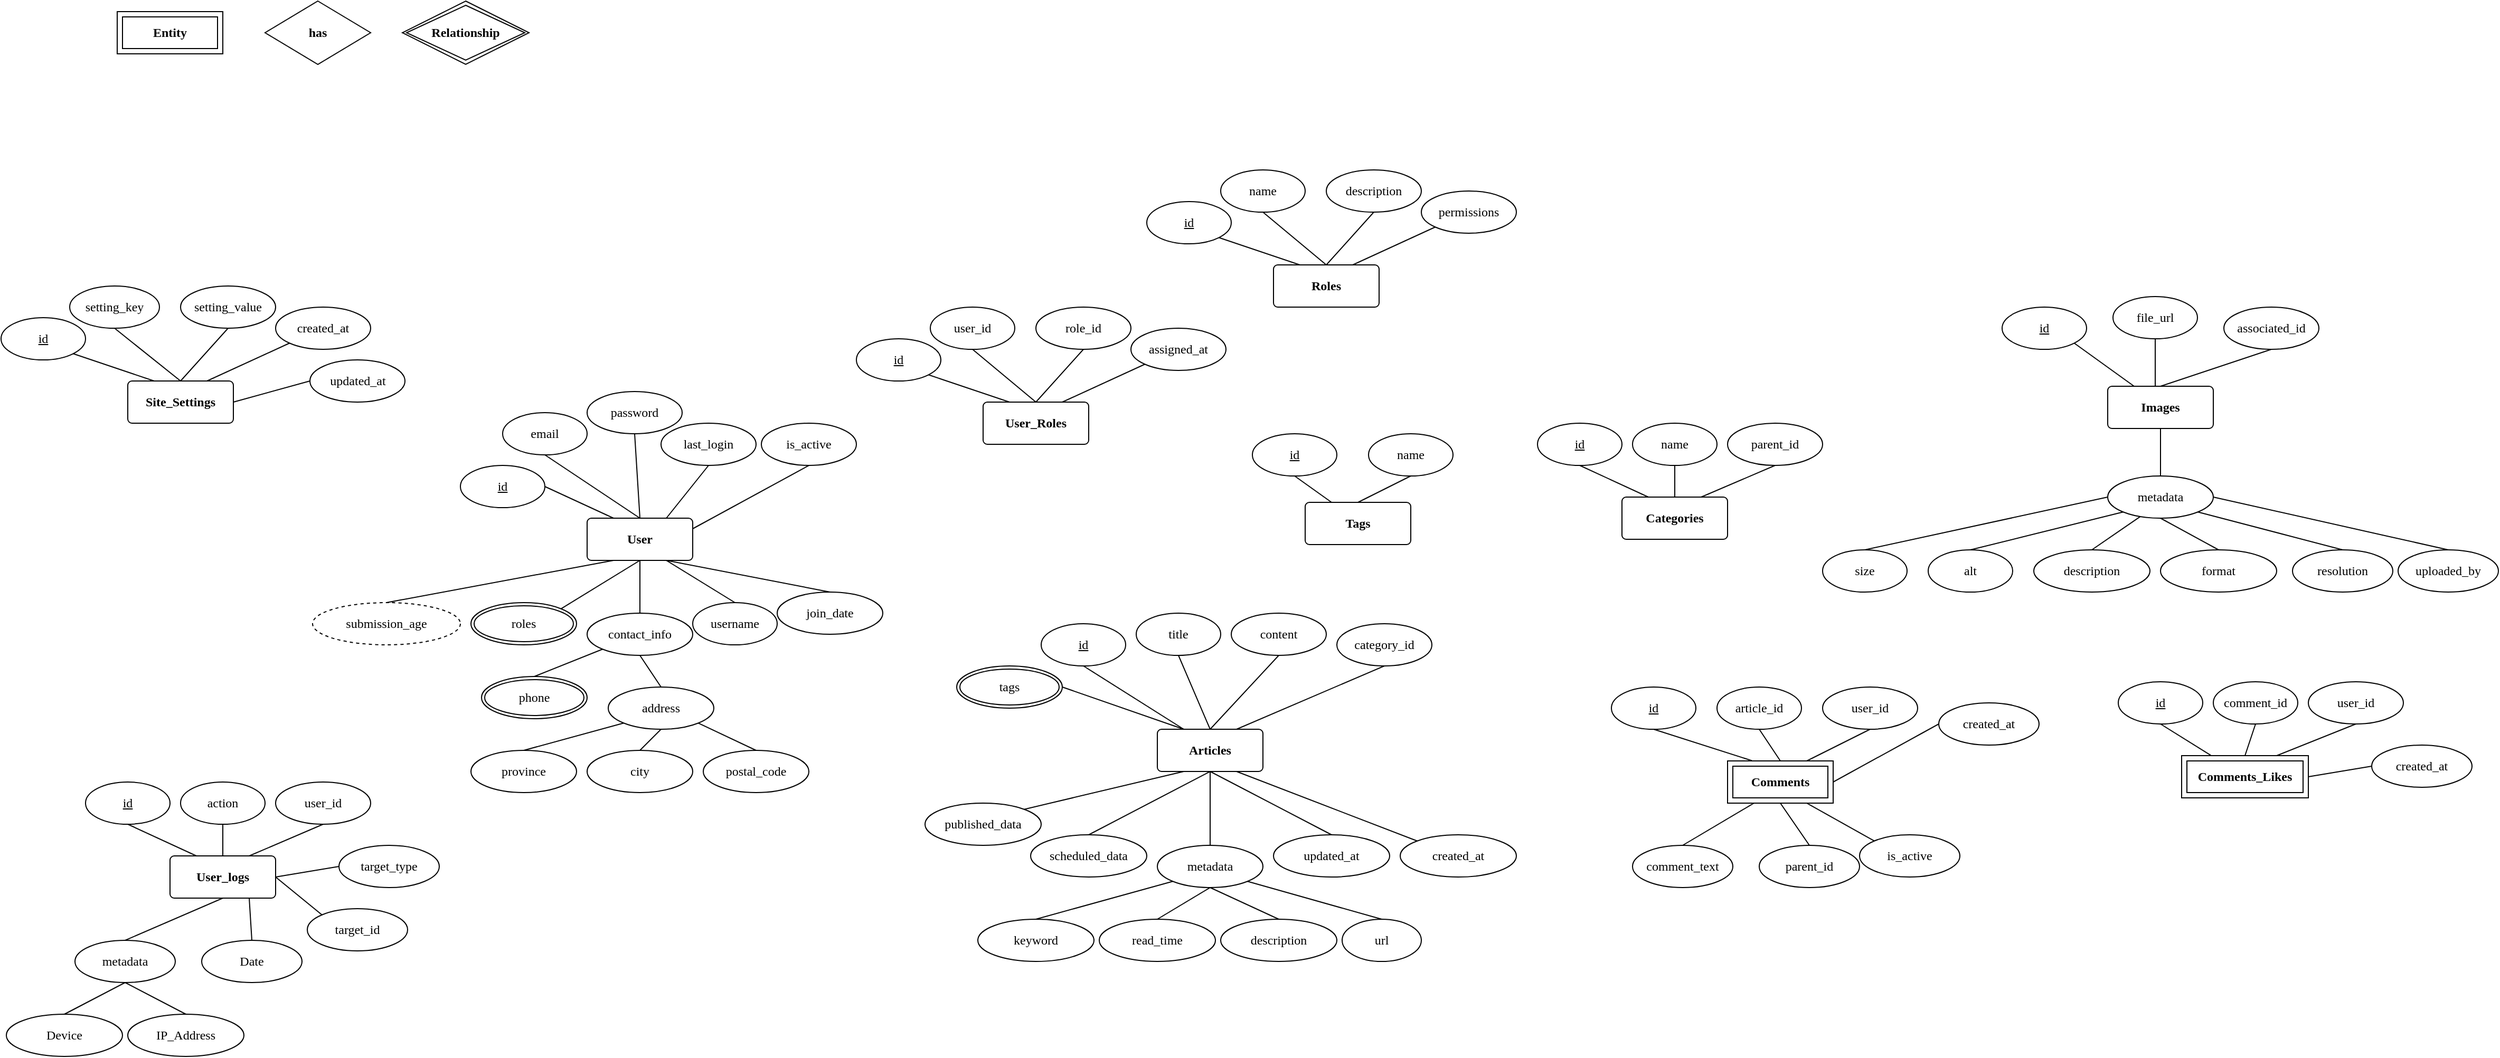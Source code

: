 <mxfile version="26.0.9">
  <diagram id="R2lEEEUBdFMjLlhIrx00" name="Page-1">
    <mxGraphModel dx="2868" dy="1672" grid="1" gridSize="10" guides="1" tooltips="1" connect="1" arrows="1" fold="1" page="1" pageScale="1" pageWidth="850" pageHeight="1100" math="0" shadow="0" extFonts="Permanent Marker^https://fonts.googleapis.com/css?family=Permanent+Marker">
      <root>
        <mxCell id="0" />
        <mxCell id="1" parent="0" />
        <mxCell id="jOvR67uO5jXxXAHMJat0-1" value="username" style="ellipse;whiteSpace=wrap;html=1;align=center;fontFamily=Comic Sans MS;" parent="1" vertex="1">
          <mxGeometry x="740" y="600" width="80" height="40" as="geometry" />
        </mxCell>
        <mxCell id="jOvR67uO5jXxXAHMJat0-2" value="Entity" style="shape=ext;margin=3;double=1;whiteSpace=wrap;html=1;align=center;fontFamily=Comic Sans MS;fontStyle=1" parent="1" vertex="1">
          <mxGeometry x="195" y="40" width="100" height="40" as="geometry" />
        </mxCell>
        <mxCell id="jOvR67uO5jXxXAHMJat0-3" value="User" style="rounded=1;arcSize=10;whiteSpace=wrap;html=1;align=center;fontFamily=Comic Sans MS;fontStyle=1" parent="1" vertex="1">
          <mxGeometry x="640" y="520" width="100" height="40" as="geometry" />
        </mxCell>
        <mxCell id="jOvR67uO5jXxXAHMJat0-4" value="id" style="ellipse;whiteSpace=wrap;html=1;align=center;fontStyle=4;fontFamily=Comic Sans MS;" parent="1" vertex="1">
          <mxGeometry x="520" y="470" width="80" height="40" as="geometry" />
        </mxCell>
        <mxCell id="jOvR67uO5jXxXAHMJat0-5" value="submission_age" style="ellipse;whiteSpace=wrap;html=1;align=center;dashed=1;fontFamily=Comic Sans MS;" parent="1" vertex="1">
          <mxGeometry x="380" y="600" width="140" height="40" as="geometry" />
        </mxCell>
        <mxCell id="jOvR67uO5jXxXAHMJat0-6" value="phone" style="ellipse;shape=doubleEllipse;margin=3;whiteSpace=wrap;html=1;align=center;fontFamily=Comic Sans MS;" parent="1" vertex="1">
          <mxGeometry x="540" y="670" width="100" height="40" as="geometry" />
        </mxCell>
        <mxCell id="jOvR67uO5jXxXAHMJat0-7" value="email" style="ellipse;whiteSpace=wrap;html=1;align=center;fontFamily=Comic Sans MS;" parent="1" vertex="1">
          <mxGeometry x="560" y="420" width="80" height="40" as="geometry" />
        </mxCell>
        <mxCell id="jOvR67uO5jXxXAHMJat0-9" value="roles" style="ellipse;shape=doubleEllipse;margin=3;whiteSpace=wrap;html=1;align=center;fontFamily=Comic Sans MS;" parent="1" vertex="1">
          <mxGeometry x="530" y="600" width="100" height="40" as="geometry" />
        </mxCell>
        <mxCell id="jOvR67uO5jXxXAHMJat0-10" value="contact_info" style="ellipse;whiteSpace=wrap;html=1;align=center;fontFamily=Comic Sans MS;" parent="1" vertex="1">
          <mxGeometry x="640" y="610" width="100" height="40" as="geometry" />
        </mxCell>
        <mxCell id="jOvR67uO5jXxXAHMJat0-11" value="address" style="ellipse;whiteSpace=wrap;html=1;align=center;fontFamily=Comic Sans MS;" parent="1" vertex="1">
          <mxGeometry x="660" y="680" width="100" height="40" as="geometry" />
        </mxCell>
        <mxCell id="jOvR67uO5jXxXAHMJat0-12" value="province" style="ellipse;whiteSpace=wrap;html=1;align=center;fontFamily=Comic Sans MS;" parent="1" vertex="1">
          <mxGeometry x="530" y="740" width="100" height="40" as="geometry" />
        </mxCell>
        <mxCell id="jOvR67uO5jXxXAHMJat0-13" value="city" style="ellipse;whiteSpace=wrap;html=1;align=center;fontFamily=Comic Sans MS;" parent="1" vertex="1">
          <mxGeometry x="640" y="740" width="100" height="40" as="geometry" />
        </mxCell>
        <mxCell id="jOvR67uO5jXxXAHMJat0-14" value="postal_code" style="ellipse;whiteSpace=wrap;html=1;align=center;fontFamily=Comic Sans MS;" parent="1" vertex="1">
          <mxGeometry x="750" y="740" width="100" height="40" as="geometry" />
        </mxCell>
        <mxCell id="jOvR67uO5jXxXAHMJat0-15" value="" style="endArrow=none;html=1;rounded=0;exitX=0.5;exitY=0;exitDx=0;exitDy=0;entryX=0;entryY=1;entryDx=0;entryDy=0;" parent="1" source="jOvR67uO5jXxXAHMJat0-12" target="jOvR67uO5jXxXAHMJat0-11" edge="1">
          <mxGeometry relative="1" as="geometry">
            <mxPoint x="680" y="670" as="sourcePoint" />
            <mxPoint x="840" y="670" as="targetPoint" />
          </mxGeometry>
        </mxCell>
        <mxCell id="jOvR67uO5jXxXAHMJat0-16" value="" style="endArrow=none;html=1;rounded=0;exitX=0.5;exitY=0;exitDx=0;exitDy=0;entryX=0.5;entryY=1;entryDx=0;entryDy=0;" parent="1" source="jOvR67uO5jXxXAHMJat0-13" target="jOvR67uO5jXxXAHMJat0-11" edge="1">
          <mxGeometry relative="1" as="geometry">
            <mxPoint x="800" y="760" as="sourcePoint" />
            <mxPoint x="960" y="760" as="targetPoint" />
          </mxGeometry>
        </mxCell>
        <mxCell id="jOvR67uO5jXxXAHMJat0-17" value="" style="endArrow=none;html=1;rounded=0;exitX=1;exitY=1;exitDx=0;exitDy=0;entryX=0.5;entryY=0;entryDx=0;entryDy=0;" parent="1" source="jOvR67uO5jXxXAHMJat0-11" target="jOvR67uO5jXxXAHMJat0-14" edge="1">
          <mxGeometry relative="1" as="geometry">
            <mxPoint x="680" y="670" as="sourcePoint" />
            <mxPoint x="840" y="670" as="targetPoint" />
          </mxGeometry>
        </mxCell>
        <mxCell id="jOvR67uO5jXxXAHMJat0-20" value="" style="endArrow=none;html=1;rounded=0;exitX=0.5;exitY=0;exitDx=0;exitDy=0;entryX=0;entryY=1;entryDx=0;entryDy=0;" parent="1" source="jOvR67uO5jXxXAHMJat0-6" target="jOvR67uO5jXxXAHMJat0-10" edge="1">
          <mxGeometry relative="1" as="geometry">
            <mxPoint x="650" y="680" as="sourcePoint" />
            <mxPoint x="810" y="680" as="targetPoint" />
          </mxGeometry>
        </mxCell>
        <mxCell id="jOvR67uO5jXxXAHMJat0-21" value="" style="endArrow=none;html=1;rounded=0;entryX=0.5;entryY=1;entryDx=0;entryDy=0;exitX=0.5;exitY=0;exitDx=0;exitDy=0;" parent="1" source="jOvR67uO5jXxXAHMJat0-11" target="jOvR67uO5jXxXAHMJat0-10" edge="1">
          <mxGeometry relative="1" as="geometry">
            <mxPoint x="650" y="680" as="sourcePoint" />
            <mxPoint x="810" y="680" as="targetPoint" />
          </mxGeometry>
        </mxCell>
        <mxCell id="jOvR67uO5jXxXAHMJat0-22" value="" style="endArrow=none;html=1;rounded=0;exitX=1;exitY=0;exitDx=0;exitDy=0;entryX=0.5;entryY=1;entryDx=0;entryDy=0;" parent="1" source="jOvR67uO5jXxXAHMJat0-9" target="jOvR67uO5jXxXAHMJat0-3" edge="1">
          <mxGeometry relative="1" as="geometry">
            <mxPoint x="730" y="590" as="sourcePoint" />
            <mxPoint x="890" y="590" as="targetPoint" />
          </mxGeometry>
        </mxCell>
        <mxCell id="jOvR67uO5jXxXAHMJat0-23" value="" style="endArrow=none;html=1;rounded=0;exitX=1;exitY=0.5;exitDx=0;exitDy=0;entryX=0.25;entryY=0;entryDx=0;entryDy=0;" parent="1" source="jOvR67uO5jXxXAHMJat0-4" target="jOvR67uO5jXxXAHMJat0-3" edge="1">
          <mxGeometry relative="1" as="geometry">
            <mxPoint x="730" y="590" as="sourcePoint" />
            <mxPoint x="890" y="590" as="targetPoint" />
          </mxGeometry>
        </mxCell>
        <mxCell id="jOvR67uO5jXxXAHMJat0-25" value="" style="endArrow=none;html=1;rounded=0;exitX=0.5;exitY=1;exitDx=0;exitDy=0;entryX=0.5;entryY=0;entryDx=0;entryDy=0;" parent="1" source="jOvR67uO5jXxXAHMJat0-7" target="jOvR67uO5jXxXAHMJat0-3" edge="1">
          <mxGeometry relative="1" as="geometry">
            <mxPoint x="730" y="650" as="sourcePoint" />
            <mxPoint x="890" y="650" as="targetPoint" />
          </mxGeometry>
        </mxCell>
        <mxCell id="jOvR67uO5jXxXAHMJat0-26" value="" style="endArrow=none;html=1;rounded=0;exitX=0.5;exitY=1;exitDx=0;exitDy=0;" parent="1" source="jOvR67uO5jXxXAHMJat0-3" target="jOvR67uO5jXxXAHMJat0-10" edge="1">
          <mxGeometry relative="1" as="geometry">
            <mxPoint x="730" y="710" as="sourcePoint" />
            <mxPoint x="890" y="710" as="targetPoint" />
          </mxGeometry>
        </mxCell>
        <mxCell id="jOvR67uO5jXxXAHMJat0-27" value="" style="endArrow=none;html=1;rounded=0;exitX=0.75;exitY=1;exitDx=0;exitDy=0;entryX=0.5;entryY=0;entryDx=0;entryDy=0;" parent="1" source="jOvR67uO5jXxXAHMJat0-3" target="jOvR67uO5jXxXAHMJat0-1" edge="1">
          <mxGeometry relative="1" as="geometry">
            <mxPoint x="730" y="590" as="sourcePoint" />
            <mxPoint x="890" y="590" as="targetPoint" />
          </mxGeometry>
        </mxCell>
        <mxCell id="jOvR67uO5jXxXAHMJat0-28" value="is_active" style="ellipse;whiteSpace=wrap;html=1;align=center;fontFamily=Comic Sans MS;" parent="1" vertex="1">
          <mxGeometry x="805" y="430" width="90" height="40" as="geometry" />
        </mxCell>
        <mxCell id="jOvR67uO5jXxXAHMJat0-29" value="last_login" style="ellipse;whiteSpace=wrap;html=1;align=center;fontFamily=Comic Sans MS;" parent="1" vertex="1">
          <mxGeometry x="710" y="430" width="90" height="40" as="geometry" />
        </mxCell>
        <mxCell id="jOvR67uO5jXxXAHMJat0-30" value="" style="endArrow=none;html=1;rounded=0;exitX=0.75;exitY=0;exitDx=0;exitDy=0;entryX=0.5;entryY=1;entryDx=0;entryDy=0;" parent="1" source="jOvR67uO5jXxXAHMJat0-3" target="jOvR67uO5jXxXAHMJat0-29" edge="1">
          <mxGeometry relative="1" as="geometry">
            <mxPoint x="660" y="590" as="sourcePoint" />
            <mxPoint x="820" y="590" as="targetPoint" />
          </mxGeometry>
        </mxCell>
        <mxCell id="jOvR67uO5jXxXAHMJat0-31" value="" style="endArrow=none;html=1;rounded=0;entryX=0.5;entryY=1;entryDx=0;entryDy=0;exitX=1;exitY=0.25;exitDx=0;exitDy=0;" parent="1" source="jOvR67uO5jXxXAHMJat0-3" target="jOvR67uO5jXxXAHMJat0-28" edge="1">
          <mxGeometry relative="1" as="geometry">
            <mxPoint x="740" y="520" as="sourcePoint" />
            <mxPoint x="820" y="590" as="targetPoint" />
          </mxGeometry>
        </mxCell>
        <mxCell id="jOvR67uO5jXxXAHMJat0-32" value="password" style="ellipse;whiteSpace=wrap;html=1;align=center;fontFamily=Comic Sans MS;" parent="1" vertex="1">
          <mxGeometry x="640" y="400" width="90" height="40" as="geometry" />
        </mxCell>
        <mxCell id="jOvR67uO5jXxXAHMJat0-33" value="" style="endArrow=none;html=1;rounded=0;exitX=0.5;exitY=1;exitDx=0;exitDy=0;entryX=0.5;entryY=0;entryDx=0;entryDy=0;" parent="1" source="jOvR67uO5jXxXAHMJat0-32" target="jOvR67uO5jXxXAHMJat0-3" edge="1">
          <mxGeometry relative="1" as="geometry">
            <mxPoint x="610" y="590" as="sourcePoint" />
            <mxPoint x="770" y="590" as="targetPoint" />
          </mxGeometry>
        </mxCell>
        <mxCell id="jOvR67uO5jXxXAHMJat0-34" value="join_date" style="ellipse;whiteSpace=wrap;html=1;align=center;fontFamily=Comic Sans MS;" parent="1" vertex="1">
          <mxGeometry x="820" y="590" width="100" height="40" as="geometry" />
        </mxCell>
        <mxCell id="jOvR67uO5jXxXAHMJat0-35" value="" style="endArrow=none;html=1;rounded=0;entryX=0.5;entryY=0;entryDx=0;entryDy=0;exitX=0.75;exitY=1;exitDx=0;exitDy=0;" parent="1" source="jOvR67uO5jXxXAHMJat0-3" target="jOvR67uO5jXxXAHMJat0-34" edge="1">
          <mxGeometry relative="1" as="geometry">
            <mxPoint x="610" y="590" as="sourcePoint" />
            <mxPoint x="770" y="590" as="targetPoint" />
          </mxGeometry>
        </mxCell>
        <mxCell id="jOvR67uO5jXxXAHMJat0-36" value="" style="endArrow=none;html=1;rounded=0;exitX=0.5;exitY=0;exitDx=0;exitDy=0;entryX=0.25;entryY=1;entryDx=0;entryDy=0;" parent="1" source="jOvR67uO5jXxXAHMJat0-5" target="jOvR67uO5jXxXAHMJat0-3" edge="1">
          <mxGeometry relative="1" as="geometry">
            <mxPoint x="610" y="590" as="sourcePoint" />
            <mxPoint x="770" y="590" as="targetPoint" />
          </mxGeometry>
        </mxCell>
        <mxCell id="jOvR67uO5jXxXAHMJat0-37" value="Roles" style="rounded=1;arcSize=10;whiteSpace=wrap;html=1;align=center;fontFamily=Comic Sans MS;fontStyle=1" parent="1" vertex="1">
          <mxGeometry x="1290" y="280" width="100" height="40" as="geometry" />
        </mxCell>
        <mxCell id="jOvR67uO5jXxXAHMJat0-38" value="id" style="ellipse;whiteSpace=wrap;html=1;align=center;fontStyle=4;fontFamily=Comic Sans MS;" parent="1" vertex="1">
          <mxGeometry x="1170" y="220" width="80" height="40" as="geometry" />
        </mxCell>
        <mxCell id="jOvR67uO5jXxXAHMJat0-39" value="name" style="ellipse;whiteSpace=wrap;html=1;align=center;fontFamily=Comic Sans MS;" parent="1" vertex="1">
          <mxGeometry x="1240" y="190" width="80" height="40" as="geometry" />
        </mxCell>
        <mxCell id="jOvR67uO5jXxXAHMJat0-40" value="description" style="ellipse;whiteSpace=wrap;html=1;align=center;fontFamily=Comic Sans MS;" parent="1" vertex="1">
          <mxGeometry x="1340" y="190" width="90" height="40" as="geometry" />
        </mxCell>
        <mxCell id="jOvR67uO5jXxXAHMJat0-41" value="permissions" style="ellipse;whiteSpace=wrap;html=1;align=center;fontFamily=Comic Sans MS;" parent="1" vertex="1">
          <mxGeometry x="1430" y="210" width="90" height="40" as="geometry" />
        </mxCell>
        <mxCell id="jOvR67uO5jXxXAHMJat0-42" value="" style="endArrow=none;html=1;rounded=0;exitX=1;exitY=1;exitDx=0;exitDy=0;entryX=0.25;entryY=0;entryDx=0;entryDy=0;" parent="1" source="jOvR67uO5jXxXAHMJat0-38" target="jOvR67uO5jXxXAHMJat0-37" edge="1">
          <mxGeometry relative="1" as="geometry">
            <mxPoint x="1140" y="360" as="sourcePoint" />
            <mxPoint x="1300" y="360" as="targetPoint" />
          </mxGeometry>
        </mxCell>
        <mxCell id="jOvR67uO5jXxXAHMJat0-43" value="" style="endArrow=none;html=1;rounded=0;exitX=0.5;exitY=1;exitDx=0;exitDy=0;entryX=0.5;entryY=0;entryDx=0;entryDy=0;" parent="1" source="jOvR67uO5jXxXAHMJat0-39" target="jOvR67uO5jXxXAHMJat0-37" edge="1">
          <mxGeometry relative="1" as="geometry">
            <mxPoint x="1140" y="360" as="sourcePoint" />
            <mxPoint x="1300" y="360" as="targetPoint" />
          </mxGeometry>
        </mxCell>
        <mxCell id="jOvR67uO5jXxXAHMJat0-44" value="" style="endArrow=none;html=1;rounded=0;entryX=0.5;entryY=1;entryDx=0;entryDy=0;exitX=0.5;exitY=0;exitDx=0;exitDy=0;" parent="1" source="jOvR67uO5jXxXAHMJat0-37" target="jOvR67uO5jXxXAHMJat0-40" edge="1">
          <mxGeometry relative="1" as="geometry">
            <mxPoint x="1140" y="360" as="sourcePoint" />
            <mxPoint x="1300" y="360" as="targetPoint" />
          </mxGeometry>
        </mxCell>
        <mxCell id="jOvR67uO5jXxXAHMJat0-45" value="" style="endArrow=none;html=1;rounded=0;entryX=0;entryY=1;entryDx=0;entryDy=0;exitX=0.75;exitY=0;exitDx=0;exitDy=0;" parent="1" source="jOvR67uO5jXxXAHMJat0-37" target="jOvR67uO5jXxXAHMJat0-41" edge="1">
          <mxGeometry relative="1" as="geometry">
            <mxPoint x="1140" y="360" as="sourcePoint" />
            <mxPoint x="1300" y="360" as="targetPoint" />
          </mxGeometry>
        </mxCell>
        <mxCell id="jOvR67uO5jXxXAHMJat0-48" value="has" style="shape=rhombus;perimeter=rhombusPerimeter;whiteSpace=wrap;html=1;align=center;fontFamily=Comic Sans MS;fontStyle=1" parent="1" vertex="1">
          <mxGeometry x="335" y="30" width="100" height="60" as="geometry" />
        </mxCell>
        <mxCell id="GzMsUE32m4eeHW1KoEyY-1" value="Articles" style="rounded=1;arcSize=10;whiteSpace=wrap;html=1;align=center;fontFamily=Comic Sans MS;fontStyle=1" vertex="1" parent="1">
          <mxGeometry x="1180" y="720" width="100" height="40" as="geometry" />
        </mxCell>
        <mxCell id="GzMsUE32m4eeHW1KoEyY-2" value="category_id" style="ellipse;whiteSpace=wrap;html=1;align=center;fontFamily=Comic Sans MS;" vertex="1" parent="1">
          <mxGeometry x="1350" y="620" width="90" height="40" as="geometry" />
        </mxCell>
        <mxCell id="GzMsUE32m4eeHW1KoEyY-3" value="content" style="ellipse;whiteSpace=wrap;html=1;align=center;fontFamily=Comic Sans MS;" vertex="1" parent="1">
          <mxGeometry x="1250" y="610" width="90" height="40" as="geometry" />
        </mxCell>
        <mxCell id="GzMsUE32m4eeHW1KoEyY-4" value="title" style="ellipse;whiteSpace=wrap;html=1;align=center;fontFamily=Comic Sans MS;" vertex="1" parent="1">
          <mxGeometry x="1160" y="610" width="80" height="40" as="geometry" />
        </mxCell>
        <mxCell id="GzMsUE32m4eeHW1KoEyY-5" value="id" style="ellipse;whiteSpace=wrap;html=1;align=center;fontStyle=4;fontFamily=Comic Sans MS;" vertex="1" parent="1">
          <mxGeometry x="1070" y="620" width="80" height="40" as="geometry" />
        </mxCell>
        <mxCell id="GzMsUE32m4eeHW1KoEyY-6" value="tags" style="ellipse;shape=doubleEllipse;margin=3;whiteSpace=wrap;html=1;align=center;fontFamily=Comic Sans MS;" vertex="1" parent="1">
          <mxGeometry x="990" y="660" width="100" height="40" as="geometry" />
        </mxCell>
        <mxCell id="GzMsUE32m4eeHW1KoEyY-8" value="published_data" style="ellipse;whiteSpace=wrap;html=1;align=center;fontFamily=Comic Sans MS;" vertex="1" parent="1">
          <mxGeometry x="960" y="790" width="110" height="40" as="geometry" />
        </mxCell>
        <mxCell id="GzMsUE32m4eeHW1KoEyY-9" value="scheduled_data" style="ellipse;whiteSpace=wrap;html=1;align=center;fontFamily=Comic Sans MS;" vertex="1" parent="1">
          <mxGeometry x="1060" y="820" width="110" height="40" as="geometry" />
        </mxCell>
        <mxCell id="GzMsUE32m4eeHW1KoEyY-11" value="keyword" style="ellipse;whiteSpace=wrap;html=1;align=center;fontFamily=Comic Sans MS;" vertex="1" parent="1">
          <mxGeometry x="1010" y="900" width="110" height="40" as="geometry" />
        </mxCell>
        <mxCell id="GzMsUE32m4eeHW1KoEyY-12" value="read_time" style="ellipse;whiteSpace=wrap;html=1;align=center;fontFamily=Comic Sans MS;" vertex="1" parent="1">
          <mxGeometry x="1125" y="900" width="110" height="40" as="geometry" />
        </mxCell>
        <mxCell id="GzMsUE32m4eeHW1KoEyY-13" value="metadata" style="ellipse;whiteSpace=wrap;html=1;align=center;fontFamily=Comic Sans MS;" vertex="1" parent="1">
          <mxGeometry x="1180" y="830" width="100" height="40" as="geometry" />
        </mxCell>
        <mxCell id="GzMsUE32m4eeHW1KoEyY-14" value="description" style="ellipse;whiteSpace=wrap;html=1;align=center;fontFamily=Comic Sans MS;" vertex="1" parent="1">
          <mxGeometry x="1240" y="900" width="110" height="40" as="geometry" />
        </mxCell>
        <mxCell id="GzMsUE32m4eeHW1KoEyY-15" value="url" style="ellipse;whiteSpace=wrap;html=1;align=center;fontFamily=Comic Sans MS;" vertex="1" parent="1">
          <mxGeometry x="1355" y="900" width="75" height="40" as="geometry" />
        </mxCell>
        <mxCell id="GzMsUE32m4eeHW1KoEyY-16" value="" style="endArrow=none;html=1;rounded=0;exitX=0.5;exitY=0;exitDx=0;exitDy=0;entryX=0;entryY=1;entryDx=0;entryDy=0;" edge="1" parent="1" source="GzMsUE32m4eeHW1KoEyY-11" target="GzMsUE32m4eeHW1KoEyY-13">
          <mxGeometry relative="1" as="geometry">
            <mxPoint x="1200" y="720" as="sourcePoint" />
            <mxPoint x="1360" y="720" as="targetPoint" />
          </mxGeometry>
        </mxCell>
        <mxCell id="GzMsUE32m4eeHW1KoEyY-17" value="" style="endArrow=none;html=1;rounded=0;exitX=0.5;exitY=0;exitDx=0;exitDy=0;entryX=0.5;entryY=1;entryDx=0;entryDy=0;" edge="1" parent="1" source="GzMsUE32m4eeHW1KoEyY-12" target="GzMsUE32m4eeHW1KoEyY-13">
          <mxGeometry relative="1" as="geometry">
            <mxPoint x="1200" y="720" as="sourcePoint" />
            <mxPoint x="1360" y="720" as="targetPoint" />
          </mxGeometry>
        </mxCell>
        <mxCell id="GzMsUE32m4eeHW1KoEyY-18" value="" style="endArrow=none;html=1;rounded=0;exitX=0.5;exitY=1;exitDx=0;exitDy=0;entryX=0.5;entryY=0;entryDx=0;entryDy=0;" edge="1" parent="1" source="GzMsUE32m4eeHW1KoEyY-13" target="GzMsUE32m4eeHW1KoEyY-14">
          <mxGeometry relative="1" as="geometry">
            <mxPoint x="1200" y="720" as="sourcePoint" />
            <mxPoint x="1360" y="720" as="targetPoint" />
          </mxGeometry>
        </mxCell>
        <mxCell id="GzMsUE32m4eeHW1KoEyY-19" value="" style="endArrow=none;html=1;rounded=0;exitX=1;exitY=1;exitDx=0;exitDy=0;entryX=0.5;entryY=0;entryDx=0;entryDy=0;" edge="1" parent="1" source="GzMsUE32m4eeHW1KoEyY-13" target="GzMsUE32m4eeHW1KoEyY-15">
          <mxGeometry relative="1" as="geometry">
            <mxPoint x="1200" y="720" as="sourcePoint" />
            <mxPoint x="1360" y="720" as="targetPoint" />
          </mxGeometry>
        </mxCell>
        <mxCell id="GzMsUE32m4eeHW1KoEyY-20" value="updated_at" style="ellipse;whiteSpace=wrap;html=1;align=center;fontFamily=Comic Sans MS;" vertex="1" parent="1">
          <mxGeometry x="1290" y="820" width="110" height="40" as="geometry" />
        </mxCell>
        <mxCell id="GzMsUE32m4eeHW1KoEyY-21" value="created_at" style="ellipse;whiteSpace=wrap;html=1;align=center;fontFamily=Comic Sans MS;" vertex="1" parent="1">
          <mxGeometry x="1410" y="820" width="110" height="40" as="geometry" />
        </mxCell>
        <mxCell id="GzMsUE32m4eeHW1KoEyY-23" value="" style="endArrow=none;html=1;rounded=0;entryX=0.5;entryY=1;entryDx=0;entryDy=0;exitX=0.5;exitY=0;exitDx=0;exitDy=0;" edge="1" parent="1" source="GzMsUE32m4eeHW1KoEyY-13" target="GzMsUE32m4eeHW1KoEyY-1">
          <mxGeometry relative="1" as="geometry">
            <mxPoint x="1060" y="760" as="sourcePoint" />
            <mxPoint x="1220" y="760" as="targetPoint" />
          </mxGeometry>
        </mxCell>
        <mxCell id="GzMsUE32m4eeHW1KoEyY-24" value="" style="endArrow=none;html=1;rounded=0;entryX=0.5;entryY=1;entryDx=0;entryDy=0;exitX=0.5;exitY=0;exitDx=0;exitDy=0;" edge="1" parent="1" source="GzMsUE32m4eeHW1KoEyY-9" target="GzMsUE32m4eeHW1KoEyY-1">
          <mxGeometry relative="1" as="geometry">
            <mxPoint x="1160" y="800" as="sourcePoint" />
            <mxPoint x="1270" y="780" as="targetPoint" />
          </mxGeometry>
        </mxCell>
        <mxCell id="GzMsUE32m4eeHW1KoEyY-25" value="" style="endArrow=none;html=1;rounded=0;exitX=1;exitY=0;exitDx=0;exitDy=0;entryX=0.25;entryY=1;entryDx=0;entryDy=0;" edge="1" parent="1" source="GzMsUE32m4eeHW1KoEyY-8" target="GzMsUE32m4eeHW1KoEyY-1">
          <mxGeometry relative="1" as="geometry">
            <mxPoint x="1110" y="780" as="sourcePoint" />
            <mxPoint x="1270" y="780" as="targetPoint" />
          </mxGeometry>
        </mxCell>
        <mxCell id="GzMsUE32m4eeHW1KoEyY-28" value="" style="endArrow=none;html=1;rounded=0;entryX=0.5;entryY=0;entryDx=0;entryDy=0;exitX=0.5;exitY=1;exitDx=0;exitDy=0;" edge="1" parent="1" source="GzMsUE32m4eeHW1KoEyY-1" target="GzMsUE32m4eeHW1KoEyY-20">
          <mxGeometry relative="1" as="geometry">
            <mxPoint x="1110" y="780" as="sourcePoint" />
            <mxPoint x="1270" y="780" as="targetPoint" />
          </mxGeometry>
        </mxCell>
        <mxCell id="GzMsUE32m4eeHW1KoEyY-29" value="" style="endArrow=none;html=1;rounded=0;entryX=0;entryY=0;entryDx=0;entryDy=0;exitX=0.75;exitY=1;exitDx=0;exitDy=0;" edge="1" parent="1" source="GzMsUE32m4eeHW1KoEyY-1" target="GzMsUE32m4eeHW1KoEyY-21">
          <mxGeometry relative="1" as="geometry">
            <mxPoint x="1110" y="780" as="sourcePoint" />
            <mxPoint x="1270" y="780" as="targetPoint" />
          </mxGeometry>
        </mxCell>
        <mxCell id="GzMsUE32m4eeHW1KoEyY-30" value="" style="endArrow=none;html=1;rounded=0;exitX=0.5;exitY=1;exitDx=0;exitDy=0;entryX=0.25;entryY=0;entryDx=0;entryDy=0;" edge="1" parent="1" source="GzMsUE32m4eeHW1KoEyY-5" target="GzMsUE32m4eeHW1KoEyY-1">
          <mxGeometry relative="1" as="geometry">
            <mxPoint x="1110" y="780" as="sourcePoint" />
            <mxPoint x="1270" y="780" as="targetPoint" />
          </mxGeometry>
        </mxCell>
        <mxCell id="GzMsUE32m4eeHW1KoEyY-31" value="" style="endArrow=none;html=1;rounded=0;exitX=1;exitY=0.5;exitDx=0;exitDy=0;entryX=0.25;entryY=0;entryDx=0;entryDy=0;" edge="1" parent="1" source="GzMsUE32m4eeHW1KoEyY-6" target="GzMsUE32m4eeHW1KoEyY-1">
          <mxGeometry relative="1" as="geometry">
            <mxPoint x="1110" y="780" as="sourcePoint" />
            <mxPoint x="1270" y="780" as="targetPoint" />
          </mxGeometry>
        </mxCell>
        <mxCell id="GzMsUE32m4eeHW1KoEyY-32" value="" style="endArrow=none;html=1;rounded=0;exitX=0.5;exitY=1;exitDx=0;exitDy=0;entryX=0.5;entryY=0;entryDx=0;entryDy=0;" edge="1" parent="1" source="GzMsUE32m4eeHW1KoEyY-4" target="GzMsUE32m4eeHW1KoEyY-1">
          <mxGeometry relative="1" as="geometry">
            <mxPoint x="1110" y="780" as="sourcePoint" />
            <mxPoint x="1270" y="780" as="targetPoint" />
          </mxGeometry>
        </mxCell>
        <mxCell id="GzMsUE32m4eeHW1KoEyY-33" value="" style="endArrow=none;html=1;rounded=0;entryX=0.5;entryY=1;entryDx=0;entryDy=0;exitX=0.5;exitY=0;exitDx=0;exitDy=0;" edge="1" parent="1" source="GzMsUE32m4eeHW1KoEyY-1" target="GzMsUE32m4eeHW1KoEyY-3">
          <mxGeometry relative="1" as="geometry">
            <mxPoint x="1110" y="780" as="sourcePoint" />
            <mxPoint x="1270" y="780" as="targetPoint" />
          </mxGeometry>
        </mxCell>
        <mxCell id="GzMsUE32m4eeHW1KoEyY-34" value="" style="endArrow=none;html=1;rounded=0;entryX=0.5;entryY=1;entryDx=0;entryDy=0;exitX=0.75;exitY=0;exitDx=0;exitDy=0;" edge="1" parent="1" source="GzMsUE32m4eeHW1KoEyY-1" target="GzMsUE32m4eeHW1KoEyY-2">
          <mxGeometry relative="1" as="geometry">
            <mxPoint x="1110" y="780" as="sourcePoint" />
            <mxPoint x="1270" y="780" as="targetPoint" />
          </mxGeometry>
        </mxCell>
        <mxCell id="GzMsUE32m4eeHW1KoEyY-35" value="Categories" style="rounded=1;arcSize=10;whiteSpace=wrap;html=1;align=center;fontFamily=Comic Sans MS;fontStyle=1" vertex="1" parent="1">
          <mxGeometry x="1620" y="500" width="100" height="40" as="geometry" />
        </mxCell>
        <mxCell id="GzMsUE32m4eeHW1KoEyY-36" value="id" style="ellipse;whiteSpace=wrap;html=1;align=center;fontStyle=4;fontFamily=Comic Sans MS;" vertex="1" parent="1">
          <mxGeometry x="1540" y="430" width="80" height="40" as="geometry" />
        </mxCell>
        <mxCell id="GzMsUE32m4eeHW1KoEyY-37" value="name" style="ellipse;whiteSpace=wrap;html=1;align=center;fontFamily=Comic Sans MS;" vertex="1" parent="1">
          <mxGeometry x="1630" y="430" width="80" height="40" as="geometry" />
        </mxCell>
        <mxCell id="GzMsUE32m4eeHW1KoEyY-38" value="parent_id" style="ellipse;whiteSpace=wrap;html=1;align=center;fontFamily=Comic Sans MS;" vertex="1" parent="1">
          <mxGeometry x="1720" y="430" width="90" height="40" as="geometry" />
        </mxCell>
        <mxCell id="GzMsUE32m4eeHW1KoEyY-39" value="" style="endArrow=none;html=1;rounded=0;exitX=0.5;exitY=1;exitDx=0;exitDy=0;entryX=0.25;entryY=0;entryDx=0;entryDy=0;" edge="1" parent="1" source="GzMsUE32m4eeHW1KoEyY-36" target="GzMsUE32m4eeHW1KoEyY-35">
          <mxGeometry relative="1" as="geometry">
            <mxPoint x="1450" y="560" as="sourcePoint" />
            <mxPoint x="1610" y="560" as="targetPoint" />
          </mxGeometry>
        </mxCell>
        <mxCell id="GzMsUE32m4eeHW1KoEyY-40" value="" style="endArrow=none;html=1;rounded=0;entryX=0.5;entryY=1;entryDx=0;entryDy=0;exitX=0.5;exitY=0;exitDx=0;exitDy=0;" edge="1" parent="1" source="GzMsUE32m4eeHW1KoEyY-35" target="GzMsUE32m4eeHW1KoEyY-37">
          <mxGeometry relative="1" as="geometry">
            <mxPoint x="1290" y="680" as="sourcePoint" />
            <mxPoint x="1450" y="680" as="targetPoint" />
          </mxGeometry>
        </mxCell>
        <mxCell id="GzMsUE32m4eeHW1KoEyY-41" value="" style="endArrow=none;html=1;rounded=0;entryX=0.5;entryY=1;entryDx=0;entryDy=0;exitX=0.75;exitY=0;exitDx=0;exitDy=0;" edge="1" parent="1" source="GzMsUE32m4eeHW1KoEyY-35" target="GzMsUE32m4eeHW1KoEyY-38">
          <mxGeometry relative="1" as="geometry">
            <mxPoint x="1290" y="680" as="sourcePoint" />
            <mxPoint x="1450" y="680" as="targetPoint" />
          </mxGeometry>
        </mxCell>
        <mxCell id="GzMsUE32m4eeHW1KoEyY-43" value="id" style="ellipse;whiteSpace=wrap;html=1;align=center;fontStyle=4;fontFamily=Comic Sans MS;" vertex="1" parent="1">
          <mxGeometry x="1610" y="680" width="80" height="40" as="geometry" />
        </mxCell>
        <mxCell id="GzMsUE32m4eeHW1KoEyY-44" value="article_id" style="ellipse;whiteSpace=wrap;html=1;align=center;fontFamily=Comic Sans MS;" vertex="1" parent="1">
          <mxGeometry x="1710" y="680" width="80" height="40" as="geometry" />
        </mxCell>
        <mxCell id="GzMsUE32m4eeHW1KoEyY-45" value="user_id" style="ellipse;whiteSpace=wrap;html=1;align=center;fontFamily=Comic Sans MS;" vertex="1" parent="1">
          <mxGeometry x="1810" y="680" width="90" height="40" as="geometry" />
        </mxCell>
        <mxCell id="GzMsUE32m4eeHW1KoEyY-46" value="" style="endArrow=none;html=1;rounded=0;exitX=0.5;exitY=1;exitDx=0;exitDy=0;entryX=0.23;entryY=-0.007;entryDx=0;entryDy=0;entryPerimeter=0;" edge="1" source="GzMsUE32m4eeHW1KoEyY-43" target="GzMsUE32m4eeHW1KoEyY-95" parent="1">
          <mxGeometry relative="1" as="geometry">
            <mxPoint x="1550" y="810" as="sourcePoint" />
            <mxPoint x="1745" y="750" as="targetPoint" />
          </mxGeometry>
        </mxCell>
        <mxCell id="GzMsUE32m4eeHW1KoEyY-47" value="" style="endArrow=none;html=1;rounded=0;entryX=0.5;entryY=1;entryDx=0;entryDy=0;exitX=0.5;exitY=0;exitDx=0;exitDy=0;" edge="1" source="GzMsUE32m4eeHW1KoEyY-95" target="GzMsUE32m4eeHW1KoEyY-44" parent="1">
          <mxGeometry relative="1" as="geometry">
            <mxPoint x="1770" y="750" as="sourcePoint" />
            <mxPoint x="1550" y="930" as="targetPoint" />
          </mxGeometry>
        </mxCell>
        <mxCell id="GzMsUE32m4eeHW1KoEyY-48" value="" style="endArrow=none;html=1;rounded=0;entryX=0.5;entryY=1;entryDx=0;entryDy=0;exitX=0.75;exitY=0;exitDx=0;exitDy=0;" edge="1" source="GzMsUE32m4eeHW1KoEyY-95" target="GzMsUE32m4eeHW1KoEyY-45" parent="1">
          <mxGeometry relative="1" as="geometry">
            <mxPoint x="1795" y="750" as="sourcePoint" />
            <mxPoint x="1550" y="930" as="targetPoint" />
          </mxGeometry>
        </mxCell>
        <mxCell id="GzMsUE32m4eeHW1KoEyY-49" value="comment_text" style="ellipse;whiteSpace=wrap;html=1;align=center;fontFamily=Comic Sans MS;" vertex="1" parent="1">
          <mxGeometry x="1630" y="830" width="95" height="40" as="geometry" />
        </mxCell>
        <mxCell id="GzMsUE32m4eeHW1KoEyY-50" value="created_at" style="ellipse;whiteSpace=wrap;html=1;align=center;fontFamily=Comic Sans MS;" vertex="1" parent="1">
          <mxGeometry x="1920" y="695" width="95" height="40" as="geometry" />
        </mxCell>
        <mxCell id="GzMsUE32m4eeHW1KoEyY-51" value="is_active" style="ellipse;whiteSpace=wrap;html=1;align=center;fontFamily=Comic Sans MS;" vertex="1" parent="1">
          <mxGeometry x="1845" y="820" width="95" height="40" as="geometry" />
        </mxCell>
        <mxCell id="GzMsUE32m4eeHW1KoEyY-52" value="parent_id" style="ellipse;whiteSpace=wrap;html=1;align=center;fontFamily=Comic Sans MS;" vertex="1" parent="1">
          <mxGeometry x="1750" y="830" width="95" height="40" as="geometry" />
        </mxCell>
        <mxCell id="GzMsUE32m4eeHW1KoEyY-53" value="" style="endArrow=none;html=1;rounded=0;entryX=0;entryY=0.5;entryDx=0;entryDy=0;exitX=1;exitY=0.5;exitDx=0;exitDy=0;" edge="1" parent="1" source="GzMsUE32m4eeHW1KoEyY-95" target="GzMsUE32m4eeHW1KoEyY-50">
          <mxGeometry relative="1" as="geometry">
            <mxPoint x="1820" y="770" as="sourcePoint" />
            <mxPoint x="1670" y="830" as="targetPoint" />
          </mxGeometry>
        </mxCell>
        <mxCell id="GzMsUE32m4eeHW1KoEyY-54" value="" style="endArrow=none;html=1;rounded=0;entryX=0;entryY=0;entryDx=0;entryDy=0;exitX=0.75;exitY=1;exitDx=0;exitDy=0;" edge="1" parent="1" source="GzMsUE32m4eeHW1KoEyY-95" target="GzMsUE32m4eeHW1KoEyY-51">
          <mxGeometry relative="1" as="geometry">
            <mxPoint x="1820" y="770" as="sourcePoint" />
            <mxPoint x="1670" y="830" as="targetPoint" />
          </mxGeometry>
        </mxCell>
        <mxCell id="GzMsUE32m4eeHW1KoEyY-55" value="" style="endArrow=none;html=1;rounded=0;entryX=0.5;entryY=1;entryDx=0;entryDy=0;exitX=0.5;exitY=0;exitDx=0;exitDy=0;" edge="1" parent="1" source="GzMsUE32m4eeHW1KoEyY-52" target="GzMsUE32m4eeHW1KoEyY-95">
          <mxGeometry relative="1" as="geometry">
            <mxPoint x="1510" y="830" as="sourcePoint" />
            <mxPoint x="1795" y="790" as="targetPoint" />
          </mxGeometry>
        </mxCell>
        <mxCell id="GzMsUE32m4eeHW1KoEyY-56" value="" style="endArrow=none;html=1;rounded=0;entryX=0.25;entryY=1;entryDx=0;entryDy=0;exitX=0.5;exitY=0;exitDx=0;exitDy=0;" edge="1" parent="1" source="GzMsUE32m4eeHW1KoEyY-49" target="GzMsUE32m4eeHW1KoEyY-95">
          <mxGeometry relative="1" as="geometry">
            <mxPoint x="1510" y="830" as="sourcePoint" />
            <mxPoint x="1770" y="790" as="targetPoint" />
          </mxGeometry>
        </mxCell>
        <mxCell id="GzMsUE32m4eeHW1KoEyY-57" value="Relationship" style="shape=rhombus;double=1;perimeter=rhombusPerimeter;whiteSpace=wrap;html=1;align=center;fontFamily=Comic Sans MS;fontStyle=1" vertex="1" parent="1">
          <mxGeometry x="465" y="30" width="120" height="60" as="geometry" />
        </mxCell>
        <mxCell id="GzMsUE32m4eeHW1KoEyY-58" value="Tags" style="rounded=1;arcSize=10;whiteSpace=wrap;html=1;align=center;fontFamily=Comic Sans MS;fontStyle=1" vertex="1" parent="1">
          <mxGeometry x="1320" y="505" width="100" height="40" as="geometry" />
        </mxCell>
        <mxCell id="GzMsUE32m4eeHW1KoEyY-59" value="id" style="ellipse;whiteSpace=wrap;html=1;align=center;fontStyle=4;fontFamily=Comic Sans MS;" vertex="1" parent="1">
          <mxGeometry x="1270" y="440" width="80" height="40" as="geometry" />
        </mxCell>
        <mxCell id="GzMsUE32m4eeHW1KoEyY-60" value="name" style="ellipse;whiteSpace=wrap;html=1;align=center;fontFamily=Comic Sans MS;" vertex="1" parent="1">
          <mxGeometry x="1380" y="440" width="80" height="40" as="geometry" />
        </mxCell>
        <mxCell id="GzMsUE32m4eeHW1KoEyY-62" value="" style="endArrow=none;html=1;rounded=0;exitX=0.5;exitY=1;exitDx=0;exitDy=0;entryX=0.25;entryY=0;entryDx=0;entryDy=0;" edge="1" source="GzMsUE32m4eeHW1KoEyY-59" target="GzMsUE32m4eeHW1KoEyY-58" parent="1">
          <mxGeometry relative="1" as="geometry">
            <mxPoint x="1150" y="565" as="sourcePoint" />
            <mxPoint x="1310" y="565" as="targetPoint" />
          </mxGeometry>
        </mxCell>
        <mxCell id="GzMsUE32m4eeHW1KoEyY-63" value="" style="endArrow=none;html=1;rounded=0;entryX=0.5;entryY=1;entryDx=0;entryDy=0;exitX=0.5;exitY=0;exitDx=0;exitDy=0;" edge="1" source="GzMsUE32m4eeHW1KoEyY-58" target="GzMsUE32m4eeHW1KoEyY-60" parent="1">
          <mxGeometry relative="1" as="geometry">
            <mxPoint x="990" y="685" as="sourcePoint" />
            <mxPoint x="1150" y="685" as="targetPoint" />
          </mxGeometry>
        </mxCell>
        <mxCell id="GzMsUE32m4eeHW1KoEyY-65" value="User_Roles" style="rounded=1;arcSize=10;whiteSpace=wrap;html=1;align=center;fontFamily=Comic Sans MS;fontStyle=1" vertex="1" parent="1">
          <mxGeometry x="1015" y="410" width="100" height="40" as="geometry" />
        </mxCell>
        <mxCell id="GzMsUE32m4eeHW1KoEyY-66" value="id" style="ellipse;whiteSpace=wrap;html=1;align=center;fontStyle=4;fontFamily=Comic Sans MS;" vertex="1" parent="1">
          <mxGeometry x="895" y="350" width="80" height="40" as="geometry" />
        </mxCell>
        <mxCell id="GzMsUE32m4eeHW1KoEyY-67" value="user_id" style="ellipse;whiteSpace=wrap;html=1;align=center;fontFamily=Comic Sans MS;" vertex="1" parent="1">
          <mxGeometry x="965" y="320" width="80" height="40" as="geometry" />
        </mxCell>
        <mxCell id="GzMsUE32m4eeHW1KoEyY-68" value="role_id" style="ellipse;whiteSpace=wrap;html=1;align=center;fontFamily=Comic Sans MS;" vertex="1" parent="1">
          <mxGeometry x="1065" y="320" width="90" height="40" as="geometry" />
        </mxCell>
        <mxCell id="GzMsUE32m4eeHW1KoEyY-69" value="assigned_at" style="ellipse;whiteSpace=wrap;html=1;align=center;fontFamily=Comic Sans MS;" vertex="1" parent="1">
          <mxGeometry x="1155" y="340" width="90" height="40" as="geometry" />
        </mxCell>
        <mxCell id="GzMsUE32m4eeHW1KoEyY-70" value="" style="endArrow=none;html=1;rounded=0;exitX=1;exitY=1;exitDx=0;exitDy=0;entryX=0.25;entryY=0;entryDx=0;entryDy=0;" edge="1" source="GzMsUE32m4eeHW1KoEyY-66" target="GzMsUE32m4eeHW1KoEyY-65" parent="1">
          <mxGeometry relative="1" as="geometry">
            <mxPoint x="865" y="490" as="sourcePoint" />
            <mxPoint x="1025" y="490" as="targetPoint" />
          </mxGeometry>
        </mxCell>
        <mxCell id="GzMsUE32m4eeHW1KoEyY-71" value="" style="endArrow=none;html=1;rounded=0;exitX=0.5;exitY=1;exitDx=0;exitDy=0;entryX=0.5;entryY=0;entryDx=0;entryDy=0;" edge="1" source="GzMsUE32m4eeHW1KoEyY-67" target="GzMsUE32m4eeHW1KoEyY-65" parent="1">
          <mxGeometry relative="1" as="geometry">
            <mxPoint x="865" y="490" as="sourcePoint" />
            <mxPoint x="1025" y="490" as="targetPoint" />
          </mxGeometry>
        </mxCell>
        <mxCell id="GzMsUE32m4eeHW1KoEyY-72" value="" style="endArrow=none;html=1;rounded=0;entryX=0.5;entryY=1;entryDx=0;entryDy=0;exitX=0.5;exitY=0;exitDx=0;exitDy=0;" edge="1" source="GzMsUE32m4eeHW1KoEyY-65" target="GzMsUE32m4eeHW1KoEyY-68" parent="1">
          <mxGeometry relative="1" as="geometry">
            <mxPoint x="865" y="490" as="sourcePoint" />
            <mxPoint x="1025" y="490" as="targetPoint" />
          </mxGeometry>
        </mxCell>
        <mxCell id="GzMsUE32m4eeHW1KoEyY-73" value="" style="endArrow=none;html=1;rounded=0;entryX=0;entryY=1;entryDx=0;entryDy=0;exitX=0.75;exitY=0;exitDx=0;exitDy=0;" edge="1" source="GzMsUE32m4eeHW1KoEyY-65" target="GzMsUE32m4eeHW1KoEyY-69" parent="1">
          <mxGeometry relative="1" as="geometry">
            <mxPoint x="865" y="490" as="sourcePoint" />
            <mxPoint x="1025" y="490" as="targetPoint" />
          </mxGeometry>
        </mxCell>
        <mxCell id="GzMsUE32m4eeHW1KoEyY-74" value="User_logs" style="rounded=1;arcSize=10;whiteSpace=wrap;html=1;align=center;fontFamily=Comic Sans MS;fontStyle=1" vertex="1" parent="1">
          <mxGeometry x="245" y="840" width="100" height="40" as="geometry" />
        </mxCell>
        <mxCell id="GzMsUE32m4eeHW1KoEyY-75" value="id" style="ellipse;whiteSpace=wrap;html=1;align=center;fontStyle=4;fontFamily=Comic Sans MS;" vertex="1" parent="1">
          <mxGeometry x="165" y="770" width="80" height="40" as="geometry" />
        </mxCell>
        <mxCell id="GzMsUE32m4eeHW1KoEyY-76" value="action" style="ellipse;whiteSpace=wrap;html=1;align=center;fontFamily=Comic Sans MS;" vertex="1" parent="1">
          <mxGeometry x="255" y="770" width="80" height="40" as="geometry" />
        </mxCell>
        <mxCell id="GzMsUE32m4eeHW1KoEyY-77" value="user_id" style="ellipse;whiteSpace=wrap;html=1;align=center;fontFamily=Comic Sans MS;" vertex="1" parent="1">
          <mxGeometry x="345" y="770" width="90" height="40" as="geometry" />
        </mxCell>
        <mxCell id="GzMsUE32m4eeHW1KoEyY-78" value="" style="endArrow=none;html=1;rounded=0;exitX=0.5;exitY=1;exitDx=0;exitDy=0;entryX=0.25;entryY=0;entryDx=0;entryDy=0;" edge="1" source="GzMsUE32m4eeHW1KoEyY-75" target="GzMsUE32m4eeHW1KoEyY-74" parent="1">
          <mxGeometry relative="1" as="geometry">
            <mxPoint x="75" y="900" as="sourcePoint" />
            <mxPoint x="235" y="900" as="targetPoint" />
          </mxGeometry>
        </mxCell>
        <mxCell id="GzMsUE32m4eeHW1KoEyY-79" value="" style="endArrow=none;html=1;rounded=0;entryX=0.5;entryY=1;entryDx=0;entryDy=0;exitX=0.5;exitY=0;exitDx=0;exitDy=0;" edge="1" source="GzMsUE32m4eeHW1KoEyY-74" target="GzMsUE32m4eeHW1KoEyY-76" parent="1">
          <mxGeometry relative="1" as="geometry">
            <mxPoint x="-85" y="1020" as="sourcePoint" />
            <mxPoint x="75" y="1020" as="targetPoint" />
          </mxGeometry>
        </mxCell>
        <mxCell id="GzMsUE32m4eeHW1KoEyY-80" value="" style="endArrow=none;html=1;rounded=0;entryX=0.5;entryY=1;entryDx=0;entryDy=0;exitX=0.75;exitY=0;exitDx=0;exitDy=0;" edge="1" source="GzMsUE32m4eeHW1KoEyY-74" target="GzMsUE32m4eeHW1KoEyY-77" parent="1">
          <mxGeometry relative="1" as="geometry">
            <mxPoint x="-85" y="1020" as="sourcePoint" />
            <mxPoint x="75" y="1020" as="targetPoint" />
          </mxGeometry>
        </mxCell>
        <mxCell id="GzMsUE32m4eeHW1KoEyY-81" value="metadata" style="ellipse;whiteSpace=wrap;html=1;align=center;fontFamily=Comic Sans MS;" vertex="1" parent="1">
          <mxGeometry x="155" y="920" width="95" height="40" as="geometry" />
        </mxCell>
        <mxCell id="GzMsUE32m4eeHW1KoEyY-82" value="target_type" style="ellipse;whiteSpace=wrap;html=1;align=center;fontFamily=Comic Sans MS;" vertex="1" parent="1">
          <mxGeometry x="405" y="830" width="95" height="40" as="geometry" />
        </mxCell>
        <mxCell id="GzMsUE32m4eeHW1KoEyY-83" value="target_id" style="ellipse;whiteSpace=wrap;html=1;align=center;fontFamily=Comic Sans MS;" vertex="1" parent="1">
          <mxGeometry x="375" y="890" width="95" height="40" as="geometry" />
        </mxCell>
        <mxCell id="GzMsUE32m4eeHW1KoEyY-84" value="Date" style="ellipse;whiteSpace=wrap;html=1;align=center;fontFamily=Comic Sans MS;" vertex="1" parent="1">
          <mxGeometry x="275" y="920" width="95" height="40" as="geometry" />
        </mxCell>
        <mxCell id="GzMsUE32m4eeHW1KoEyY-85" value="" style="endArrow=none;html=1;rounded=0;entryX=0;entryY=0.5;entryDx=0;entryDy=0;exitX=1;exitY=0.5;exitDx=0;exitDy=0;" edge="1" source="GzMsUE32m4eeHW1KoEyY-74" target="GzMsUE32m4eeHW1KoEyY-82" parent="1">
          <mxGeometry relative="1" as="geometry">
            <mxPoint x="35" y="920" as="sourcePoint" />
            <mxPoint x="195" y="920" as="targetPoint" />
          </mxGeometry>
        </mxCell>
        <mxCell id="GzMsUE32m4eeHW1KoEyY-86" value="" style="endArrow=none;html=1;rounded=0;entryX=0;entryY=0;entryDx=0;entryDy=0;exitX=1;exitY=0.5;exitDx=0;exitDy=0;" edge="1" source="GzMsUE32m4eeHW1KoEyY-74" target="GzMsUE32m4eeHW1KoEyY-83" parent="1">
          <mxGeometry relative="1" as="geometry">
            <mxPoint x="35" y="920" as="sourcePoint" />
            <mxPoint x="195" y="920" as="targetPoint" />
          </mxGeometry>
        </mxCell>
        <mxCell id="GzMsUE32m4eeHW1KoEyY-87" value="" style="endArrow=none;html=1;rounded=0;entryX=0.75;entryY=1;entryDx=0;entryDy=0;exitX=0.5;exitY=0;exitDx=0;exitDy=0;" edge="1" source="GzMsUE32m4eeHW1KoEyY-84" target="GzMsUE32m4eeHW1KoEyY-74" parent="1">
          <mxGeometry relative="1" as="geometry">
            <mxPoint x="35" y="920" as="sourcePoint" />
            <mxPoint x="195" y="920" as="targetPoint" />
          </mxGeometry>
        </mxCell>
        <mxCell id="GzMsUE32m4eeHW1KoEyY-88" value="" style="endArrow=none;html=1;rounded=0;entryX=0.5;entryY=1;entryDx=0;entryDy=0;exitX=0.5;exitY=0;exitDx=0;exitDy=0;" edge="1" source="GzMsUE32m4eeHW1KoEyY-81" target="GzMsUE32m4eeHW1KoEyY-74" parent="1">
          <mxGeometry relative="1" as="geometry">
            <mxPoint x="35" y="920" as="sourcePoint" />
            <mxPoint x="195" y="920" as="targetPoint" />
          </mxGeometry>
        </mxCell>
        <mxCell id="GzMsUE32m4eeHW1KoEyY-89" value="Device" style="ellipse;whiteSpace=wrap;html=1;align=center;fontFamily=Comic Sans MS;" vertex="1" parent="1">
          <mxGeometry x="90" y="990" width="110" height="40" as="geometry" />
        </mxCell>
        <mxCell id="GzMsUE32m4eeHW1KoEyY-90" value="IP_Address" style="ellipse;whiteSpace=wrap;html=1;align=center;fontFamily=Comic Sans MS;" vertex="1" parent="1">
          <mxGeometry x="205" y="990" width="110" height="40" as="geometry" />
        </mxCell>
        <mxCell id="GzMsUE32m4eeHW1KoEyY-91" value="" style="endArrow=none;html=1;rounded=0;exitX=0.5;exitY=0;exitDx=0;exitDy=0;entryX=0.5;entryY=1;entryDx=0;entryDy=0;" edge="1" parent="1" source="GzMsUE32m4eeHW1KoEyY-89" target="GzMsUE32m4eeHW1KoEyY-81">
          <mxGeometry relative="1" as="geometry">
            <mxPoint x="160" y="1020" as="sourcePoint" />
            <mxPoint x="320" y="1020" as="targetPoint" />
          </mxGeometry>
        </mxCell>
        <mxCell id="GzMsUE32m4eeHW1KoEyY-92" value="" style="endArrow=none;html=1;rounded=0;exitX=0.5;exitY=1;exitDx=0;exitDy=0;entryX=0.5;entryY=0;entryDx=0;entryDy=0;" edge="1" parent="1" source="GzMsUE32m4eeHW1KoEyY-81" target="GzMsUE32m4eeHW1KoEyY-90">
          <mxGeometry relative="1" as="geometry">
            <mxPoint x="160" y="1020" as="sourcePoint" />
            <mxPoint x="320" y="1020" as="targetPoint" />
          </mxGeometry>
        </mxCell>
        <mxCell id="GzMsUE32m4eeHW1KoEyY-95" value="Comments" style="shape=ext;margin=3;double=1;whiteSpace=wrap;html=1;align=center;fontFamily=Comic Sans MS;fontStyle=1" vertex="1" parent="1">
          <mxGeometry x="1720" y="750" width="100" height="40" as="geometry" />
        </mxCell>
        <mxCell id="GzMsUE32m4eeHW1KoEyY-97" value="id" style="ellipse;whiteSpace=wrap;html=1;align=center;fontStyle=4;fontFamily=Comic Sans MS;" vertex="1" parent="1">
          <mxGeometry x="2090" y="675" width="80" height="40" as="geometry" />
        </mxCell>
        <mxCell id="GzMsUE32m4eeHW1KoEyY-98" value="comment_id" style="ellipse;whiteSpace=wrap;html=1;align=center;fontFamily=Comic Sans MS;" vertex="1" parent="1">
          <mxGeometry x="2180" y="675" width="80" height="40" as="geometry" />
        </mxCell>
        <mxCell id="GzMsUE32m4eeHW1KoEyY-99" value="user_id" style="ellipse;whiteSpace=wrap;html=1;align=center;fontFamily=Comic Sans MS;" vertex="1" parent="1">
          <mxGeometry x="2270" y="675" width="90" height="40" as="geometry" />
        </mxCell>
        <mxCell id="GzMsUE32m4eeHW1KoEyY-100" value="" style="endArrow=none;html=1;rounded=0;exitX=0.5;exitY=1;exitDx=0;exitDy=0;entryX=0.23;entryY=-0.007;entryDx=0;entryDy=0;entryPerimeter=0;" edge="1" source="GzMsUE32m4eeHW1KoEyY-97" target="GzMsUE32m4eeHW1KoEyY-111" parent="1">
          <mxGeometry relative="1" as="geometry">
            <mxPoint x="2000" y="805" as="sourcePoint" />
            <mxPoint x="2195" y="745" as="targetPoint" />
          </mxGeometry>
        </mxCell>
        <mxCell id="GzMsUE32m4eeHW1KoEyY-101" value="" style="endArrow=none;html=1;rounded=0;entryX=0.5;entryY=1;entryDx=0;entryDy=0;exitX=0.5;exitY=0;exitDx=0;exitDy=0;" edge="1" source="GzMsUE32m4eeHW1KoEyY-111" target="GzMsUE32m4eeHW1KoEyY-98" parent="1">
          <mxGeometry relative="1" as="geometry">
            <mxPoint x="2220" y="745" as="sourcePoint" />
            <mxPoint x="2000" y="925" as="targetPoint" />
          </mxGeometry>
        </mxCell>
        <mxCell id="GzMsUE32m4eeHW1KoEyY-102" value="" style="endArrow=none;html=1;rounded=0;entryX=0.5;entryY=1;entryDx=0;entryDy=0;exitX=0.75;exitY=0;exitDx=0;exitDy=0;" edge="1" source="GzMsUE32m4eeHW1KoEyY-111" target="GzMsUE32m4eeHW1KoEyY-99" parent="1">
          <mxGeometry relative="1" as="geometry">
            <mxPoint x="2245" y="745" as="sourcePoint" />
            <mxPoint x="2000" y="925" as="targetPoint" />
          </mxGeometry>
        </mxCell>
        <mxCell id="GzMsUE32m4eeHW1KoEyY-104" value="created_at" style="ellipse;whiteSpace=wrap;html=1;align=center;fontFamily=Comic Sans MS;" vertex="1" parent="1">
          <mxGeometry x="2330" y="735" width="95" height="40" as="geometry" />
        </mxCell>
        <mxCell id="GzMsUE32m4eeHW1KoEyY-107" value="" style="endArrow=none;html=1;rounded=0;entryX=0;entryY=0.5;entryDx=0;entryDy=0;exitX=1;exitY=0.5;exitDx=0;exitDy=0;" edge="1" source="GzMsUE32m4eeHW1KoEyY-111" target="GzMsUE32m4eeHW1KoEyY-104" parent="1">
          <mxGeometry relative="1" as="geometry">
            <mxPoint x="2270" y="765" as="sourcePoint" />
            <mxPoint x="2120" y="825" as="targetPoint" />
          </mxGeometry>
        </mxCell>
        <mxCell id="GzMsUE32m4eeHW1KoEyY-111" value="Comments_Likes" style="shape=ext;margin=3;double=1;whiteSpace=wrap;html=1;align=center;fontFamily=Comic Sans MS;fontStyle=1" vertex="1" parent="1">
          <mxGeometry x="2150" y="745" width="120" height="40" as="geometry" />
        </mxCell>
        <mxCell id="GzMsUE32m4eeHW1KoEyY-112" value="Images" style="rounded=1;arcSize=10;whiteSpace=wrap;html=1;align=center;fontFamily=Comic Sans MS;fontStyle=1" vertex="1" parent="1">
          <mxGeometry x="2080" y="395" width="100" height="40" as="geometry" />
        </mxCell>
        <mxCell id="GzMsUE32m4eeHW1KoEyY-113" value="id" style="ellipse;whiteSpace=wrap;html=1;align=center;fontStyle=4;fontFamily=Comic Sans MS;" vertex="1" parent="1">
          <mxGeometry x="1980" y="320" width="80" height="40" as="geometry" />
        </mxCell>
        <mxCell id="GzMsUE32m4eeHW1KoEyY-114" value="file_url" style="ellipse;whiteSpace=wrap;html=1;align=center;fontFamily=Comic Sans MS;" vertex="1" parent="1">
          <mxGeometry x="2085" y="310" width="80" height="40" as="geometry" />
        </mxCell>
        <mxCell id="GzMsUE32m4eeHW1KoEyY-115" value="associated_id" style="ellipse;whiteSpace=wrap;html=1;align=center;fontFamily=Comic Sans MS;" vertex="1" parent="1">
          <mxGeometry x="2190" y="320" width="90" height="40" as="geometry" />
        </mxCell>
        <mxCell id="GzMsUE32m4eeHW1KoEyY-117" value="" style="endArrow=none;html=1;rounded=0;exitX=1;exitY=1;exitDx=0;exitDy=0;entryX=0.25;entryY=0;entryDx=0;entryDy=0;" edge="1" source="GzMsUE32m4eeHW1KoEyY-113" target="GzMsUE32m4eeHW1KoEyY-112" parent="1">
          <mxGeometry relative="1" as="geometry">
            <mxPoint x="1930" y="475" as="sourcePoint" />
            <mxPoint x="2090" y="475" as="targetPoint" />
          </mxGeometry>
        </mxCell>
        <mxCell id="GzMsUE32m4eeHW1KoEyY-118" value="" style="endArrow=none;html=1;rounded=0;exitX=0.5;exitY=1;exitDx=0;exitDy=0;entryX=0.45;entryY=0;entryDx=0;entryDy=0;entryPerimeter=0;" edge="1" source="GzMsUE32m4eeHW1KoEyY-114" target="GzMsUE32m4eeHW1KoEyY-112" parent="1">
          <mxGeometry relative="1" as="geometry">
            <mxPoint x="1930" y="475" as="sourcePoint" />
            <mxPoint x="2090" y="475" as="targetPoint" />
          </mxGeometry>
        </mxCell>
        <mxCell id="GzMsUE32m4eeHW1KoEyY-119" value="" style="endArrow=none;html=1;rounded=0;entryX=0.5;entryY=1;entryDx=0;entryDy=0;exitX=0.5;exitY=0;exitDx=0;exitDy=0;" edge="1" source="GzMsUE32m4eeHW1KoEyY-112" target="GzMsUE32m4eeHW1KoEyY-115" parent="1">
          <mxGeometry relative="1" as="geometry">
            <mxPoint x="1930" y="475" as="sourcePoint" />
            <mxPoint x="2090" y="475" as="targetPoint" />
          </mxGeometry>
        </mxCell>
        <mxCell id="GzMsUE32m4eeHW1KoEyY-121" value="metadata" style="ellipse;whiteSpace=wrap;html=1;align=center;fontFamily=Comic Sans MS;" vertex="1" parent="1">
          <mxGeometry x="2080" y="480" width="100" height="40" as="geometry" />
        </mxCell>
        <mxCell id="GzMsUE32m4eeHW1KoEyY-122" value="resolution" style="ellipse;whiteSpace=wrap;html=1;align=center;fontFamily=Comic Sans MS;" vertex="1" parent="1">
          <mxGeometry x="2255" y="550" width="95" height="40" as="geometry" />
        </mxCell>
        <mxCell id="GzMsUE32m4eeHW1KoEyY-123" value="format" style="ellipse;whiteSpace=wrap;html=1;align=center;fontFamily=Comic Sans MS;" vertex="1" parent="1">
          <mxGeometry x="2130" y="550" width="110" height="40" as="geometry" />
        </mxCell>
        <mxCell id="GzMsUE32m4eeHW1KoEyY-124" value="description" style="ellipse;whiteSpace=wrap;html=1;align=center;fontFamily=Comic Sans MS;" vertex="1" parent="1">
          <mxGeometry x="2010" y="550" width="110" height="40" as="geometry" />
        </mxCell>
        <mxCell id="GzMsUE32m4eeHW1KoEyY-125" value="alt" style="ellipse;whiteSpace=wrap;html=1;align=center;fontFamily=Comic Sans MS;" vertex="1" parent="1">
          <mxGeometry x="1910" y="550" width="80" height="40" as="geometry" />
        </mxCell>
        <mxCell id="GzMsUE32m4eeHW1KoEyY-127" value="size" style="ellipse;whiteSpace=wrap;html=1;align=center;fontFamily=Comic Sans MS;" vertex="1" parent="1">
          <mxGeometry x="1810" y="550" width="80" height="40" as="geometry" />
        </mxCell>
        <mxCell id="GzMsUE32m4eeHW1KoEyY-128" value="uploaded_by" style="ellipse;whiteSpace=wrap;html=1;align=center;fontFamily=Comic Sans MS;" vertex="1" parent="1">
          <mxGeometry x="2355" y="550" width="95" height="40" as="geometry" />
        </mxCell>
        <mxCell id="GzMsUE32m4eeHW1KoEyY-129" value="" style="endArrow=none;html=1;rounded=0;exitX=0.5;exitY=1;exitDx=0;exitDy=0;entryX=0.5;entryY=0;entryDx=0;entryDy=0;" edge="1" parent="1" source="GzMsUE32m4eeHW1KoEyY-112" target="GzMsUE32m4eeHW1KoEyY-121">
          <mxGeometry relative="1" as="geometry">
            <mxPoint x="2070" y="480" as="sourcePoint" />
            <mxPoint x="2230" y="480" as="targetPoint" />
          </mxGeometry>
        </mxCell>
        <mxCell id="GzMsUE32m4eeHW1KoEyY-130" value="" style="endArrow=none;html=1;rounded=0;exitX=0.5;exitY=0;exitDx=0;exitDy=0;entryX=0;entryY=0.5;entryDx=0;entryDy=0;" edge="1" parent="1" source="GzMsUE32m4eeHW1KoEyY-127" target="GzMsUE32m4eeHW1KoEyY-121">
          <mxGeometry relative="1" as="geometry">
            <mxPoint x="2070" y="480" as="sourcePoint" />
            <mxPoint x="2230" y="480" as="targetPoint" />
          </mxGeometry>
        </mxCell>
        <mxCell id="GzMsUE32m4eeHW1KoEyY-131" value="" style="endArrow=none;html=1;rounded=0;exitX=0.5;exitY=0;exitDx=0;exitDy=0;entryX=0;entryY=1;entryDx=0;entryDy=0;" edge="1" parent="1" source="GzMsUE32m4eeHW1KoEyY-125" target="GzMsUE32m4eeHW1KoEyY-121">
          <mxGeometry relative="1" as="geometry">
            <mxPoint x="2070" y="480" as="sourcePoint" />
            <mxPoint x="2230" y="480" as="targetPoint" />
          </mxGeometry>
        </mxCell>
        <mxCell id="GzMsUE32m4eeHW1KoEyY-132" value="" style="endArrow=none;html=1;rounded=0;entryX=0.5;entryY=0;entryDx=0;entryDy=0;exitX=0.307;exitY=0.964;exitDx=0;exitDy=0;exitPerimeter=0;" edge="1" parent="1" source="GzMsUE32m4eeHW1KoEyY-121" target="GzMsUE32m4eeHW1KoEyY-124">
          <mxGeometry relative="1" as="geometry">
            <mxPoint x="2070" y="480" as="sourcePoint" />
            <mxPoint x="2230" y="480" as="targetPoint" />
          </mxGeometry>
        </mxCell>
        <mxCell id="GzMsUE32m4eeHW1KoEyY-133" value="" style="endArrow=none;html=1;rounded=0;entryX=0.5;entryY=0;entryDx=0;entryDy=0;exitX=0.5;exitY=1;exitDx=0;exitDy=0;" edge="1" parent="1" source="GzMsUE32m4eeHW1KoEyY-121" target="GzMsUE32m4eeHW1KoEyY-123">
          <mxGeometry relative="1" as="geometry">
            <mxPoint x="2070" y="480" as="sourcePoint" />
            <mxPoint x="2230" y="480" as="targetPoint" />
          </mxGeometry>
        </mxCell>
        <mxCell id="GzMsUE32m4eeHW1KoEyY-134" value="" style="endArrow=none;html=1;rounded=0;entryX=0.5;entryY=0;entryDx=0;entryDy=0;exitX=1;exitY=1;exitDx=0;exitDy=0;" edge="1" parent="1" source="GzMsUE32m4eeHW1KoEyY-121" target="GzMsUE32m4eeHW1KoEyY-122">
          <mxGeometry relative="1" as="geometry">
            <mxPoint x="2070" y="480" as="sourcePoint" />
            <mxPoint x="2230" y="480" as="targetPoint" />
          </mxGeometry>
        </mxCell>
        <mxCell id="GzMsUE32m4eeHW1KoEyY-135" value="" style="endArrow=none;html=1;rounded=0;exitX=1;exitY=0.5;exitDx=0;exitDy=0;entryX=0.5;entryY=0;entryDx=0;entryDy=0;" edge="1" parent="1" source="GzMsUE32m4eeHW1KoEyY-121" target="GzMsUE32m4eeHW1KoEyY-128">
          <mxGeometry relative="1" as="geometry">
            <mxPoint x="2070" y="480" as="sourcePoint" />
            <mxPoint x="2230" y="480" as="targetPoint" />
          </mxGeometry>
        </mxCell>
        <mxCell id="GzMsUE32m4eeHW1KoEyY-145" value="Site_Settings" style="rounded=1;arcSize=10;whiteSpace=wrap;html=1;align=center;fontFamily=Comic Sans MS;fontStyle=1" vertex="1" parent="1">
          <mxGeometry x="205" y="390" width="100" height="40" as="geometry" />
        </mxCell>
        <mxCell id="GzMsUE32m4eeHW1KoEyY-146" value="id" style="ellipse;whiteSpace=wrap;html=1;align=center;fontStyle=4;fontFamily=Comic Sans MS;" vertex="1" parent="1">
          <mxGeometry x="85" y="330" width="80" height="40" as="geometry" />
        </mxCell>
        <mxCell id="GzMsUE32m4eeHW1KoEyY-147" value="setting_key" style="ellipse;whiteSpace=wrap;html=1;align=center;fontFamily=Comic Sans MS;" vertex="1" parent="1">
          <mxGeometry x="150" y="300" width="85" height="40" as="geometry" />
        </mxCell>
        <mxCell id="GzMsUE32m4eeHW1KoEyY-148" value="setting_value" style="ellipse;whiteSpace=wrap;html=1;align=center;fontFamily=Comic Sans MS;" vertex="1" parent="1">
          <mxGeometry x="255" y="300" width="90" height="40" as="geometry" />
        </mxCell>
        <mxCell id="GzMsUE32m4eeHW1KoEyY-149" value="created_at" style="ellipse;whiteSpace=wrap;html=1;align=center;fontFamily=Comic Sans MS;" vertex="1" parent="1">
          <mxGeometry x="345" y="320" width="90" height="40" as="geometry" />
        </mxCell>
        <mxCell id="GzMsUE32m4eeHW1KoEyY-150" value="" style="endArrow=none;html=1;rounded=0;exitX=1;exitY=1;exitDx=0;exitDy=0;entryX=0.25;entryY=0;entryDx=0;entryDy=0;" edge="1" source="GzMsUE32m4eeHW1KoEyY-146" target="GzMsUE32m4eeHW1KoEyY-145" parent="1">
          <mxGeometry relative="1" as="geometry">
            <mxPoint x="55" y="470" as="sourcePoint" />
            <mxPoint x="215" y="470" as="targetPoint" />
          </mxGeometry>
        </mxCell>
        <mxCell id="GzMsUE32m4eeHW1KoEyY-151" value="" style="endArrow=none;html=1;rounded=0;exitX=0.5;exitY=1;exitDx=0;exitDy=0;entryX=0.5;entryY=0;entryDx=0;entryDy=0;" edge="1" source="GzMsUE32m4eeHW1KoEyY-147" target="GzMsUE32m4eeHW1KoEyY-145" parent="1">
          <mxGeometry relative="1" as="geometry">
            <mxPoint x="55" y="470" as="sourcePoint" />
            <mxPoint x="215" y="470" as="targetPoint" />
          </mxGeometry>
        </mxCell>
        <mxCell id="GzMsUE32m4eeHW1KoEyY-152" value="" style="endArrow=none;html=1;rounded=0;entryX=0.5;entryY=1;entryDx=0;entryDy=0;exitX=0.5;exitY=0;exitDx=0;exitDy=0;" edge="1" source="GzMsUE32m4eeHW1KoEyY-145" target="GzMsUE32m4eeHW1KoEyY-148" parent="1">
          <mxGeometry relative="1" as="geometry">
            <mxPoint x="55" y="470" as="sourcePoint" />
            <mxPoint x="215" y="470" as="targetPoint" />
          </mxGeometry>
        </mxCell>
        <mxCell id="GzMsUE32m4eeHW1KoEyY-153" value="" style="endArrow=none;html=1;rounded=0;entryX=0;entryY=1;entryDx=0;entryDy=0;exitX=0.75;exitY=0;exitDx=0;exitDy=0;" edge="1" source="GzMsUE32m4eeHW1KoEyY-145" target="GzMsUE32m4eeHW1KoEyY-149" parent="1">
          <mxGeometry relative="1" as="geometry">
            <mxPoint x="55" y="470" as="sourcePoint" />
            <mxPoint x="215" y="470" as="targetPoint" />
          </mxGeometry>
        </mxCell>
        <mxCell id="GzMsUE32m4eeHW1KoEyY-154" value="updated_at" style="ellipse;whiteSpace=wrap;html=1;align=center;fontFamily=Comic Sans MS;" vertex="1" parent="1">
          <mxGeometry x="377.5" y="370" width="90" height="40" as="geometry" />
        </mxCell>
        <mxCell id="GzMsUE32m4eeHW1KoEyY-155" value="" style="endArrow=none;html=1;rounded=0;exitX=1;exitY=0.5;exitDx=0;exitDy=0;entryX=0;entryY=0.5;entryDx=0;entryDy=0;" edge="1" parent="1" source="GzMsUE32m4eeHW1KoEyY-145" target="GzMsUE32m4eeHW1KoEyY-154">
          <mxGeometry relative="1" as="geometry">
            <mxPoint x="390" y="460" as="sourcePoint" />
            <mxPoint x="550" y="460" as="targetPoint" />
          </mxGeometry>
        </mxCell>
      </root>
    </mxGraphModel>
  </diagram>
</mxfile>
